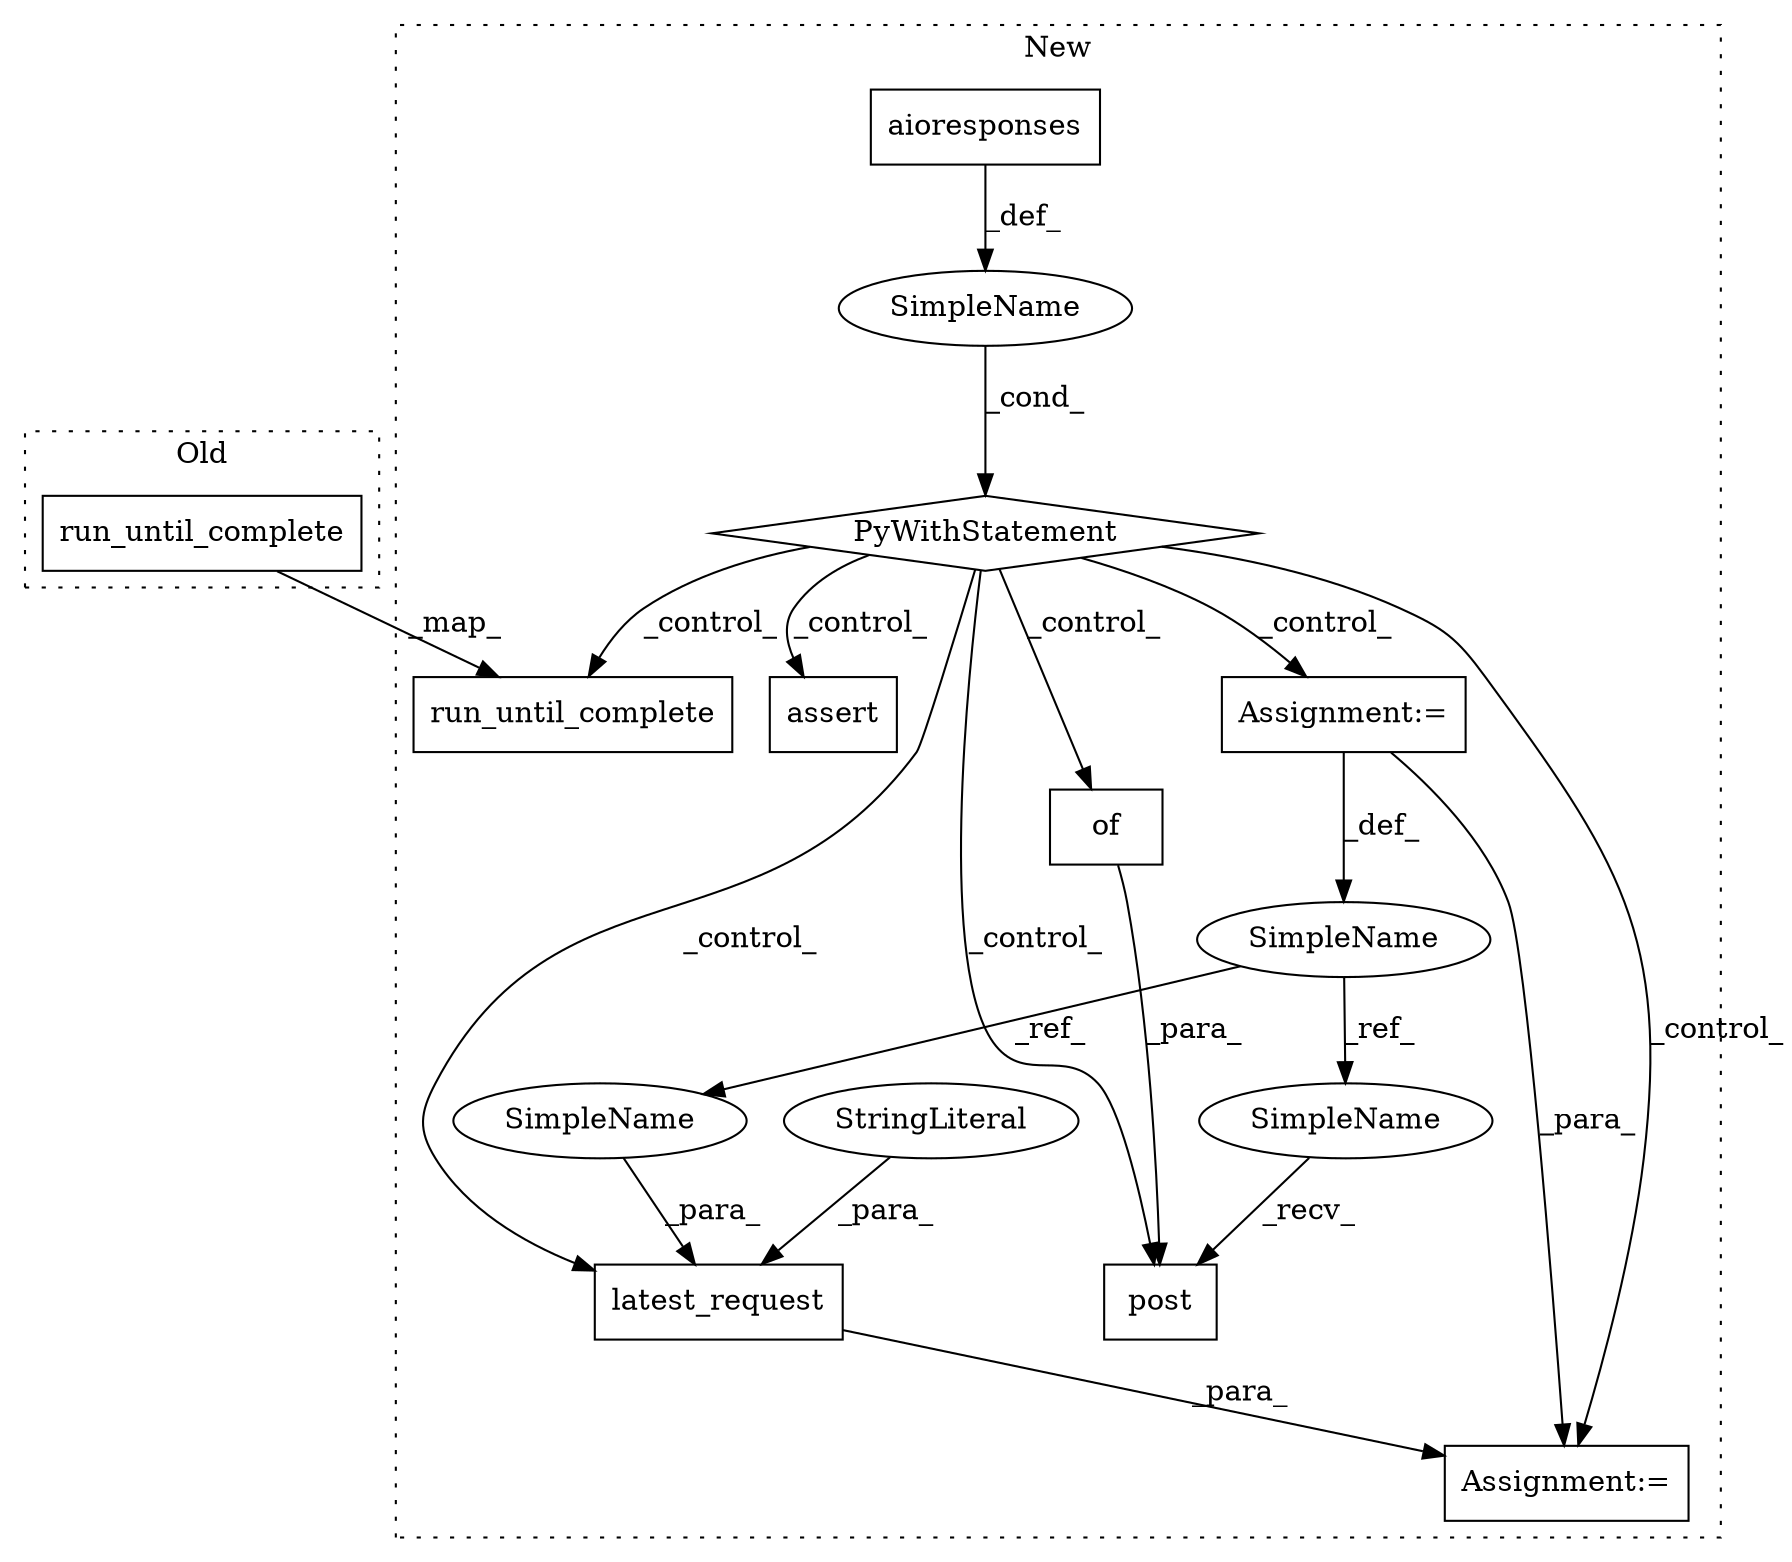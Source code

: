 digraph G {
subgraph cluster0 {
1 [label="run_until_complete" a="32" s="9081,9198" l="19,1" shape="box"];
label = "Old";
style="dotted";
}
subgraph cluster1 {
2 [label="run_until_complete" a="32" s="9281,9398" l="19,1" shape="box"];
3 [label="SimpleName" a="42" s="" l="" shape="ellipse"];
4 [label="PyWithStatement" a="104" s="9049,9073" l="10,2" shape="diamond"];
5 [label="aioresponses" a="32" s="9059" l="14" shape="box"];
6 [label="assert" a="6" s="9477" l="7" shape="box"];
7 [label="of" a="32" s="9153,9189" l="3,1" shape="box"];
8 [label="post" a="32" s="9108,9190" l="5,1" shape="box"];
9 [label="latest_request" a="32" s="9409,9468" l="15,1" shape="box"];
10 [label="StringLiteral" a="45" s="9431" l="6" shape="ellipse"];
11 [label="Assignment:=" a="7" s="9408" l="1" shape="box"];
12 [label="SimpleName" a="42" s="9087" l="6" shape="ellipse"];
13 [label="Assignment:=" a="7" s="9087" l="6" shape="box"];
14 [label="SimpleName" a="42" s="9101" l="6" shape="ellipse"];
15 [label="SimpleName" a="42" s="9424" l="6" shape="ellipse"];
label = "New";
style="dotted";
}
1 -> 2 [label="_map_"];
3 -> 4 [label="_cond_"];
4 -> 8 [label="_control_"];
4 -> 7 [label="_control_"];
4 -> 6 [label="_control_"];
4 -> 11 [label="_control_"];
4 -> 2 [label="_control_"];
4 -> 13 [label="_control_"];
4 -> 9 [label="_control_"];
5 -> 3 [label="_def_"];
7 -> 8 [label="_para_"];
9 -> 11 [label="_para_"];
10 -> 9 [label="_para_"];
12 -> 14 [label="_ref_"];
12 -> 15 [label="_ref_"];
13 -> 11 [label="_para_"];
13 -> 12 [label="_def_"];
14 -> 8 [label="_recv_"];
15 -> 9 [label="_para_"];
}